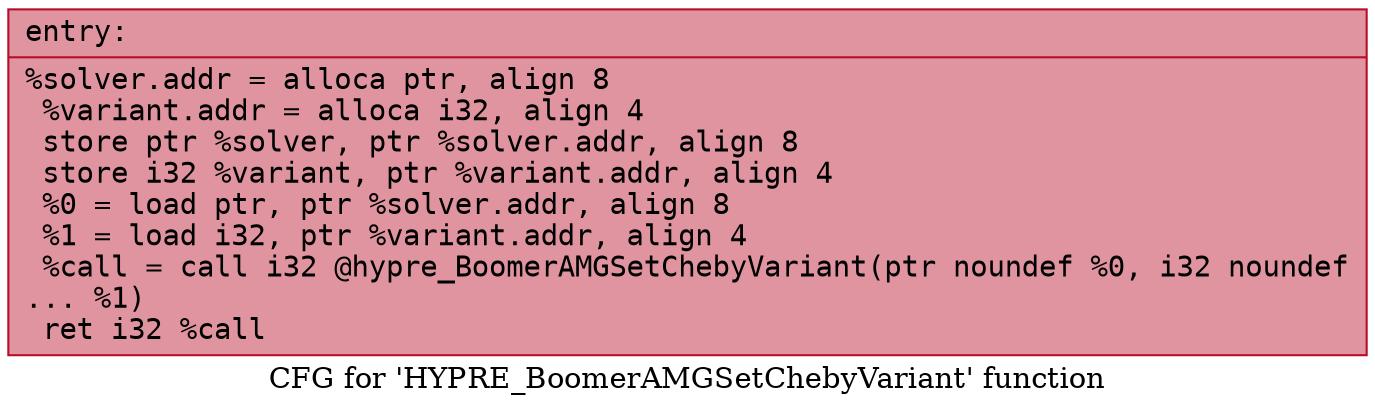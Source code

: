 digraph "CFG for 'HYPRE_BoomerAMGSetChebyVariant' function" {
	label="CFG for 'HYPRE_BoomerAMGSetChebyVariant' function";

	Node0x55f5a9a96760 [shape=record,color="#b70d28ff", style=filled, fillcolor="#b70d2870" fontname="Courier",label="{entry:\l|  %solver.addr = alloca ptr, align 8\l  %variant.addr = alloca i32, align 4\l  store ptr %solver, ptr %solver.addr, align 8\l  store i32 %variant, ptr %variant.addr, align 4\l  %0 = load ptr, ptr %solver.addr, align 8\l  %1 = load i32, ptr %variant.addr, align 4\l  %call = call i32 @hypre_BoomerAMGSetChebyVariant(ptr noundef %0, i32 noundef\l... %1)\l  ret i32 %call\l}"];
}
